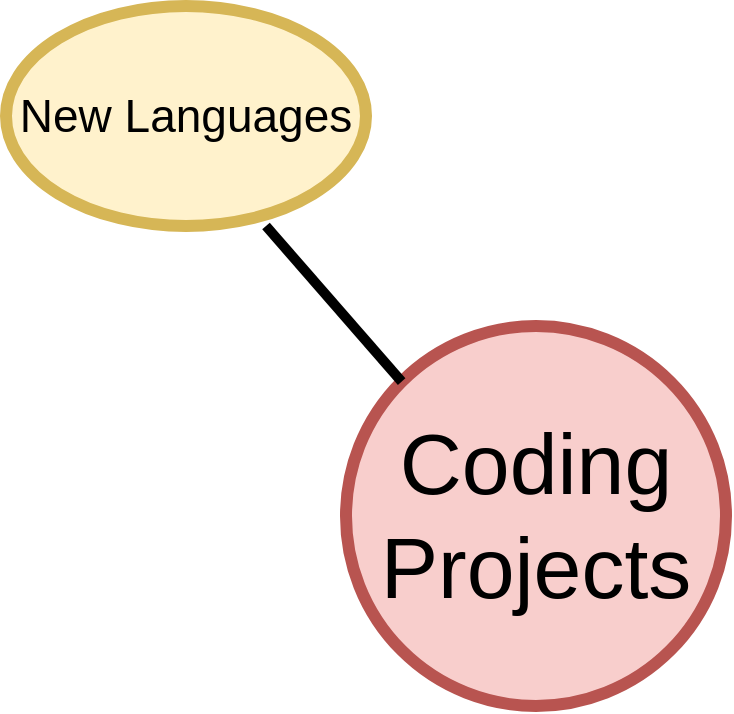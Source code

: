 <mxfile version="14.2.9" type="github"><diagram id="SgZQ3a2d4hKzm91UfPLO" name="Page-1"><mxGraphModel dx="581" dy="468" grid="1" gridSize="10" guides="1" tooltips="1" connect="1" arrows="1" fold="1" page="1" pageScale="1" pageWidth="827" pageHeight="1169" math="0" shadow="0"><root><mxCell id="0"/><mxCell id="1" parent="0"/><mxCell id="AkvK6rZVajDmbrrnvpNV-2" value="&lt;font style=&quot;font-size: 43px&quot;&gt;&lt;font style=&quot;font-size: 43px&quot;&gt;Coding Projects&lt;/font&gt;&lt;br&gt;&lt;/font&gt;" style="ellipse;whiteSpace=wrap;html=1;aspect=fixed;strokeWidth=6;fillColor=#f8cecc;strokeColor=#b85450;" vertex="1" parent="1"><mxGeometry x="390" y="210" width="190" height="190" as="geometry"/></mxCell><mxCell id="AkvK6rZVajDmbrrnvpNV-3" value="&lt;font style=&quot;font-size: 23px&quot;&gt;New Languages&lt;/font&gt;" style="ellipse;whiteSpace=wrap;html=1;strokeWidth=6;fillColor=#fff2cc;strokeColor=#d6b656;" vertex="1" parent="1"><mxGeometry x="220" y="50" width="180" height="110" as="geometry"/></mxCell><mxCell id="AkvK6rZVajDmbrrnvpNV-4" value="" style="endArrow=none;html=1;entryX=0;entryY=0;entryDx=0;entryDy=0;strokeWidth=5;" edge="1" parent="1" target="AkvK6rZVajDmbrrnvpNV-2"><mxGeometry width="50" height="50" relative="1" as="geometry"><mxPoint x="350" y="160" as="sourcePoint"/><mxPoint x="400" y="110" as="targetPoint"/></mxGeometry></mxCell></root></mxGraphModel></diagram></mxfile>